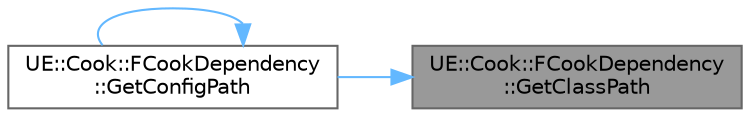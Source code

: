 digraph "UE::Cook::FCookDependency::GetClassPath"
{
 // INTERACTIVE_SVG=YES
 // LATEX_PDF_SIZE
  bgcolor="transparent";
  edge [fontname=Helvetica,fontsize=10,labelfontname=Helvetica,labelfontsize=10];
  node [fontname=Helvetica,fontsize=10,shape=box,height=0.2,width=0.4];
  rankdir="RL";
  Node1 [id="Node000001",label="UE::Cook::FCookDependency\l::GetClassPath",height=0.2,width=0.4,color="gray40", fillcolor="grey60", style="filled", fontcolor="black",tooltip="Returns the classpath if GetType() == NativeClass, else empty string."];
  Node1 -> Node2 [id="edge1_Node000001_Node000002",dir="back",color="steelblue1",style="solid",tooltip=" "];
  Node2 [id="Node000002",label="UE::Cook::FCookDependency\l::GetConfigPath",height=0.2,width=0.4,color="grey40", fillcolor="white", style="filled",URL="$d4/d80/classUE_1_1Cook_1_1FCookDependency.html#a8cbab27d6371cb2e81f8ed8c60780485",tooltip="Returns the full path of the config access (e.g."];
  Node2 -> Node2 [id="edge2_Node000002_Node000002",dir="back",color="steelblue1",style="solid",tooltip=" "];
}
